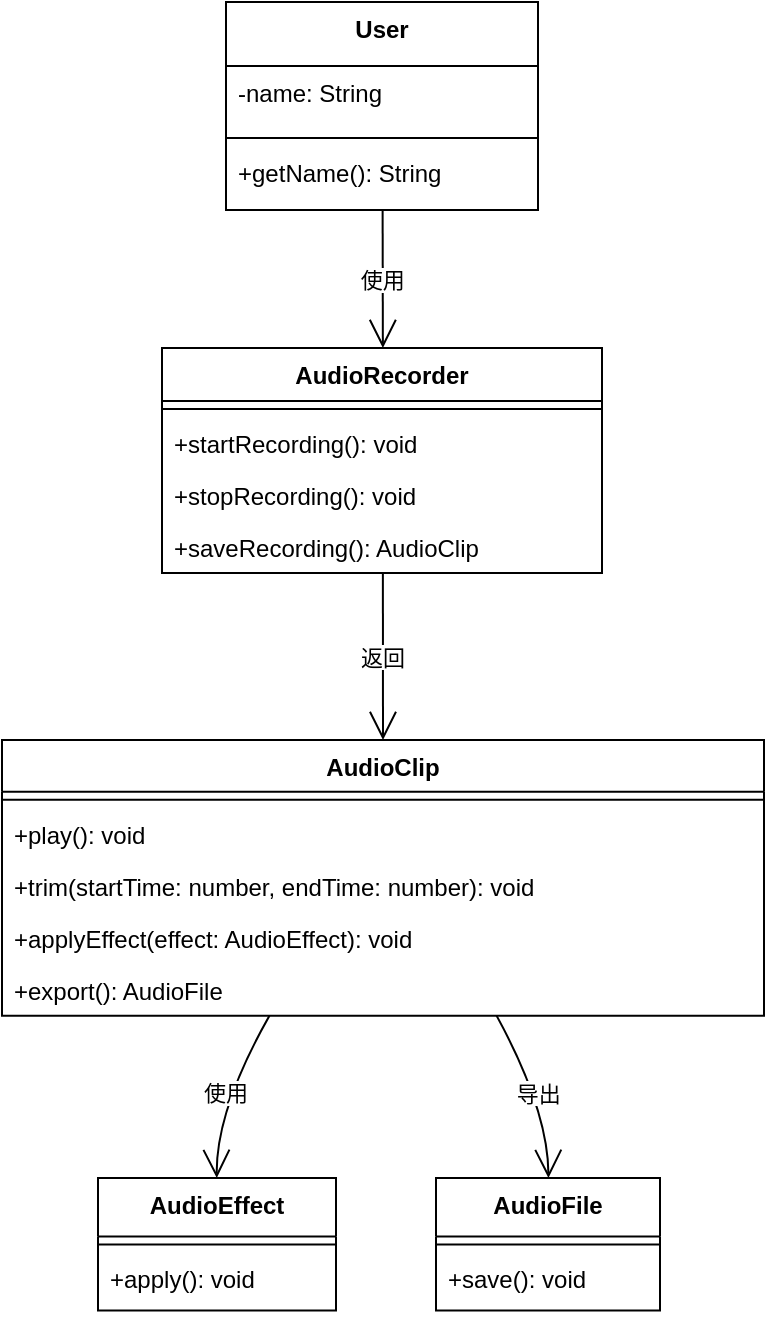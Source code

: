 <mxfile version="21.8.0" type="github">
  <diagram name="第 1 页" id="nXiR5fNlWuWmIsxgMOG4">
    <mxGraphModel dx="1434" dy="790" grid="1" gridSize="10" guides="1" tooltips="1" connect="1" arrows="1" fold="1" page="1" pageScale="1" pageWidth="827" pageHeight="1169" math="0" shadow="0">
      <root>
        <mxCell id="0" />
        <mxCell id="1" parent="0" />
        <mxCell id="-ZSKNU0j82WGq8iK3fLb-1" value="User" style="swimlane;fontStyle=1;align=center;verticalAlign=top;childLayout=stackLayout;horizontal=1;startSize=32;horizontalStack=0;resizeParent=1;resizeParentMax=0;resizeLast=0;collapsible=0;marginBottom=0;" vertex="1" parent="1">
          <mxGeometry x="132" y="20" width="156" height="104" as="geometry" />
        </mxCell>
        <mxCell id="-ZSKNU0j82WGq8iK3fLb-2" value="-name: String" style="text;strokeColor=none;fillColor=none;align=left;verticalAlign=top;spacingLeft=4;spacingRight=4;overflow=hidden;rotatable=0;points=[[0,0.5],[1,0.5]];portConstraint=eastwest;" vertex="1" parent="-ZSKNU0j82WGq8iK3fLb-1">
          <mxGeometry y="32" width="156" height="32" as="geometry" />
        </mxCell>
        <mxCell id="-ZSKNU0j82WGq8iK3fLb-3" style="line;strokeWidth=1;fillColor=none;align=left;verticalAlign=middle;spacingTop=-1;spacingLeft=3;spacingRight=3;rotatable=0;labelPosition=right;points=[];portConstraint=eastwest;strokeColor=inherit;" vertex="1" parent="-ZSKNU0j82WGq8iK3fLb-1">
          <mxGeometry y="64" width="156" height="8" as="geometry" />
        </mxCell>
        <mxCell id="-ZSKNU0j82WGq8iK3fLb-4" value="+getName(): String" style="text;strokeColor=none;fillColor=none;align=left;verticalAlign=top;spacingLeft=4;spacingRight=4;overflow=hidden;rotatable=0;points=[[0,0.5],[1,0.5]];portConstraint=eastwest;" vertex="1" parent="-ZSKNU0j82WGq8iK3fLb-1">
          <mxGeometry y="72" width="156" height="32" as="geometry" />
        </mxCell>
        <mxCell id="-ZSKNU0j82WGq8iK3fLb-5" value="AudioRecorder" style="swimlane;fontStyle=1;align=center;verticalAlign=top;childLayout=stackLayout;horizontal=1;startSize=26.444;horizontalStack=0;resizeParent=1;resizeParentMax=0;resizeLast=0;collapsible=0;marginBottom=0;" vertex="1" parent="1">
          <mxGeometry x="100" y="193" width="220" height="112.444" as="geometry" />
        </mxCell>
        <mxCell id="-ZSKNU0j82WGq8iK3fLb-6" style="line;strokeWidth=1;fillColor=none;align=left;verticalAlign=middle;spacingTop=-1;spacingLeft=3;spacingRight=3;rotatable=0;labelPosition=right;points=[];portConstraint=eastwest;strokeColor=inherit;" vertex="1" parent="-ZSKNU0j82WGq8iK3fLb-5">
          <mxGeometry y="26.444" width="220" height="8" as="geometry" />
        </mxCell>
        <mxCell id="-ZSKNU0j82WGq8iK3fLb-7" value="+startRecording(): void" style="text;strokeColor=none;fillColor=none;align=left;verticalAlign=top;spacingLeft=4;spacingRight=4;overflow=hidden;rotatable=0;points=[[0,0.5],[1,0.5]];portConstraint=eastwest;" vertex="1" parent="-ZSKNU0j82WGq8iK3fLb-5">
          <mxGeometry y="34.444" width="220" height="26" as="geometry" />
        </mxCell>
        <mxCell id="-ZSKNU0j82WGq8iK3fLb-8" value="+stopRecording(): void" style="text;strokeColor=none;fillColor=none;align=left;verticalAlign=top;spacingLeft=4;spacingRight=4;overflow=hidden;rotatable=0;points=[[0,0.5],[1,0.5]];portConstraint=eastwest;" vertex="1" parent="-ZSKNU0j82WGq8iK3fLb-5">
          <mxGeometry y="60.444" width="220" height="26" as="geometry" />
        </mxCell>
        <mxCell id="-ZSKNU0j82WGq8iK3fLb-9" value="+saveRecording(): AudioClip" style="text;strokeColor=none;fillColor=none;align=left;verticalAlign=top;spacingLeft=4;spacingRight=4;overflow=hidden;rotatable=0;points=[[0,0.5],[1,0.5]];portConstraint=eastwest;" vertex="1" parent="-ZSKNU0j82WGq8iK3fLb-5">
          <mxGeometry y="86.444" width="220" height="26" as="geometry" />
        </mxCell>
        <mxCell id="-ZSKNU0j82WGq8iK3fLb-10" value="AudioClip" style="swimlane;fontStyle=1;align=center;verticalAlign=top;childLayout=stackLayout;horizontal=1;startSize=25.818;horizontalStack=0;resizeParent=1;resizeParentMax=0;resizeLast=0;collapsible=0;marginBottom=0;" vertex="1" parent="1">
          <mxGeometry x="20" y="389" width="381" height="137.818" as="geometry" />
        </mxCell>
        <mxCell id="-ZSKNU0j82WGq8iK3fLb-11" style="line;strokeWidth=1;fillColor=none;align=left;verticalAlign=middle;spacingTop=-1;spacingLeft=3;spacingRight=3;rotatable=0;labelPosition=right;points=[];portConstraint=eastwest;strokeColor=inherit;" vertex="1" parent="-ZSKNU0j82WGq8iK3fLb-10">
          <mxGeometry y="25.818" width="381" height="8" as="geometry" />
        </mxCell>
        <mxCell id="-ZSKNU0j82WGq8iK3fLb-12" value="+play(): void" style="text;strokeColor=none;fillColor=none;align=left;verticalAlign=top;spacingLeft=4;spacingRight=4;overflow=hidden;rotatable=0;points=[[0,0.5],[1,0.5]];portConstraint=eastwest;" vertex="1" parent="-ZSKNU0j82WGq8iK3fLb-10">
          <mxGeometry y="33.818" width="381" height="26" as="geometry" />
        </mxCell>
        <mxCell id="-ZSKNU0j82WGq8iK3fLb-13" value="+trim(startTime: number, endTime: number): void" style="text;strokeColor=none;fillColor=none;align=left;verticalAlign=top;spacingLeft=4;spacingRight=4;overflow=hidden;rotatable=0;points=[[0,0.5],[1,0.5]];portConstraint=eastwest;" vertex="1" parent="-ZSKNU0j82WGq8iK3fLb-10">
          <mxGeometry y="59.818" width="381" height="26" as="geometry" />
        </mxCell>
        <mxCell id="-ZSKNU0j82WGq8iK3fLb-14" value="+applyEffect(effect: AudioEffect): void" style="text;strokeColor=none;fillColor=none;align=left;verticalAlign=top;spacingLeft=4;spacingRight=4;overflow=hidden;rotatable=0;points=[[0,0.5],[1,0.5]];portConstraint=eastwest;" vertex="1" parent="-ZSKNU0j82WGq8iK3fLb-10">
          <mxGeometry y="85.818" width="381" height="26" as="geometry" />
        </mxCell>
        <mxCell id="-ZSKNU0j82WGq8iK3fLb-15" value="+export(): AudioFile" style="text;strokeColor=none;fillColor=none;align=left;verticalAlign=top;spacingLeft=4;spacingRight=4;overflow=hidden;rotatable=0;points=[[0,0.5],[1,0.5]];portConstraint=eastwest;" vertex="1" parent="-ZSKNU0j82WGq8iK3fLb-10">
          <mxGeometry y="111.818" width="381" height="26" as="geometry" />
        </mxCell>
        <mxCell id="-ZSKNU0j82WGq8iK3fLb-16" value="AudioEffect" style="swimlane;fontStyle=1;align=center;verticalAlign=top;childLayout=stackLayout;horizontal=1;startSize=29.2;horizontalStack=0;resizeParent=1;resizeParentMax=0;resizeLast=0;collapsible=0;marginBottom=0;" vertex="1" parent="1">
          <mxGeometry x="68" y="608" width="119" height="66.2" as="geometry" />
        </mxCell>
        <mxCell id="-ZSKNU0j82WGq8iK3fLb-17" style="line;strokeWidth=1;fillColor=none;align=left;verticalAlign=middle;spacingTop=-1;spacingLeft=3;spacingRight=3;rotatable=0;labelPosition=right;points=[];portConstraint=eastwest;strokeColor=inherit;" vertex="1" parent="-ZSKNU0j82WGq8iK3fLb-16">
          <mxGeometry y="29.2" width="119" height="8" as="geometry" />
        </mxCell>
        <mxCell id="-ZSKNU0j82WGq8iK3fLb-18" value="+apply(): void" style="text;strokeColor=none;fillColor=none;align=left;verticalAlign=top;spacingLeft=4;spacingRight=4;overflow=hidden;rotatable=0;points=[[0,0.5],[1,0.5]];portConstraint=eastwest;" vertex="1" parent="-ZSKNU0j82WGq8iK3fLb-16">
          <mxGeometry y="37.2" width="119" height="29" as="geometry" />
        </mxCell>
        <mxCell id="-ZSKNU0j82WGq8iK3fLb-19" value="AudioFile" style="swimlane;fontStyle=1;align=center;verticalAlign=top;childLayout=stackLayout;horizontal=1;startSize=29.2;horizontalStack=0;resizeParent=1;resizeParentMax=0;resizeLast=0;collapsible=0;marginBottom=0;" vertex="1" parent="1">
          <mxGeometry x="237" y="608" width="112" height="66.2" as="geometry" />
        </mxCell>
        <mxCell id="-ZSKNU0j82WGq8iK3fLb-20" style="line;strokeWidth=1;fillColor=none;align=left;verticalAlign=middle;spacingTop=-1;spacingLeft=3;spacingRight=3;rotatable=0;labelPosition=right;points=[];portConstraint=eastwest;strokeColor=inherit;" vertex="1" parent="-ZSKNU0j82WGq8iK3fLb-19">
          <mxGeometry y="29.2" width="112" height="8" as="geometry" />
        </mxCell>
        <mxCell id="-ZSKNU0j82WGq8iK3fLb-21" value="+save(): void" style="text;strokeColor=none;fillColor=none;align=left;verticalAlign=top;spacingLeft=4;spacingRight=4;overflow=hidden;rotatable=0;points=[[0,0.5],[1,0.5]];portConstraint=eastwest;" vertex="1" parent="-ZSKNU0j82WGq8iK3fLb-19">
          <mxGeometry y="37.2" width="112" height="29" as="geometry" />
        </mxCell>
        <mxCell id="-ZSKNU0j82WGq8iK3fLb-22" value="使用" style="curved=1;startArrow=none;endArrow=open;endSize=12;exitX=0.502;exitY=1;entryX=0.502;entryY=0;rounded=0;" edge="1" parent="1" source="-ZSKNU0j82WGq8iK3fLb-1" target="-ZSKNU0j82WGq8iK3fLb-5">
          <mxGeometry relative="1" as="geometry">
            <Array as="points" />
          </mxGeometry>
        </mxCell>
        <mxCell id="-ZSKNU0j82WGq8iK3fLb-23" value="返回" style="curved=1;startArrow=none;endArrow=open;endSize=12;exitX=0.502;exitY=1;entryX=0.5;entryY=0;rounded=0;" edge="1" parent="1" source="-ZSKNU0j82WGq8iK3fLb-5" target="-ZSKNU0j82WGq8iK3fLb-10">
          <mxGeometry relative="1" as="geometry">
            <Array as="points" />
          </mxGeometry>
        </mxCell>
        <mxCell id="-ZSKNU0j82WGq8iK3fLb-24" value="使用" style="curved=1;startArrow=none;endArrow=open;endSize=12;exitX=0.351;exitY=1;entryX=0.499;entryY=0;rounded=0;" edge="1" parent="1" source="-ZSKNU0j82WGq8iK3fLb-10" target="-ZSKNU0j82WGq8iK3fLb-16">
          <mxGeometry relative="1" as="geometry">
            <Array as="points">
              <mxPoint x="127" y="574" />
            </Array>
          </mxGeometry>
        </mxCell>
        <mxCell id="-ZSKNU0j82WGq8iK3fLb-25" value="导出" style="curved=1;startArrow=none;endArrow=open;endSize=12;exitX=0.649;exitY=1;entryX=0.502;entryY=0;rounded=0;" edge="1" parent="1" source="-ZSKNU0j82WGq8iK3fLb-10" target="-ZSKNU0j82WGq8iK3fLb-19">
          <mxGeometry relative="1" as="geometry">
            <Array as="points">
              <mxPoint x="293" y="574" />
            </Array>
          </mxGeometry>
        </mxCell>
      </root>
    </mxGraphModel>
  </diagram>
</mxfile>
